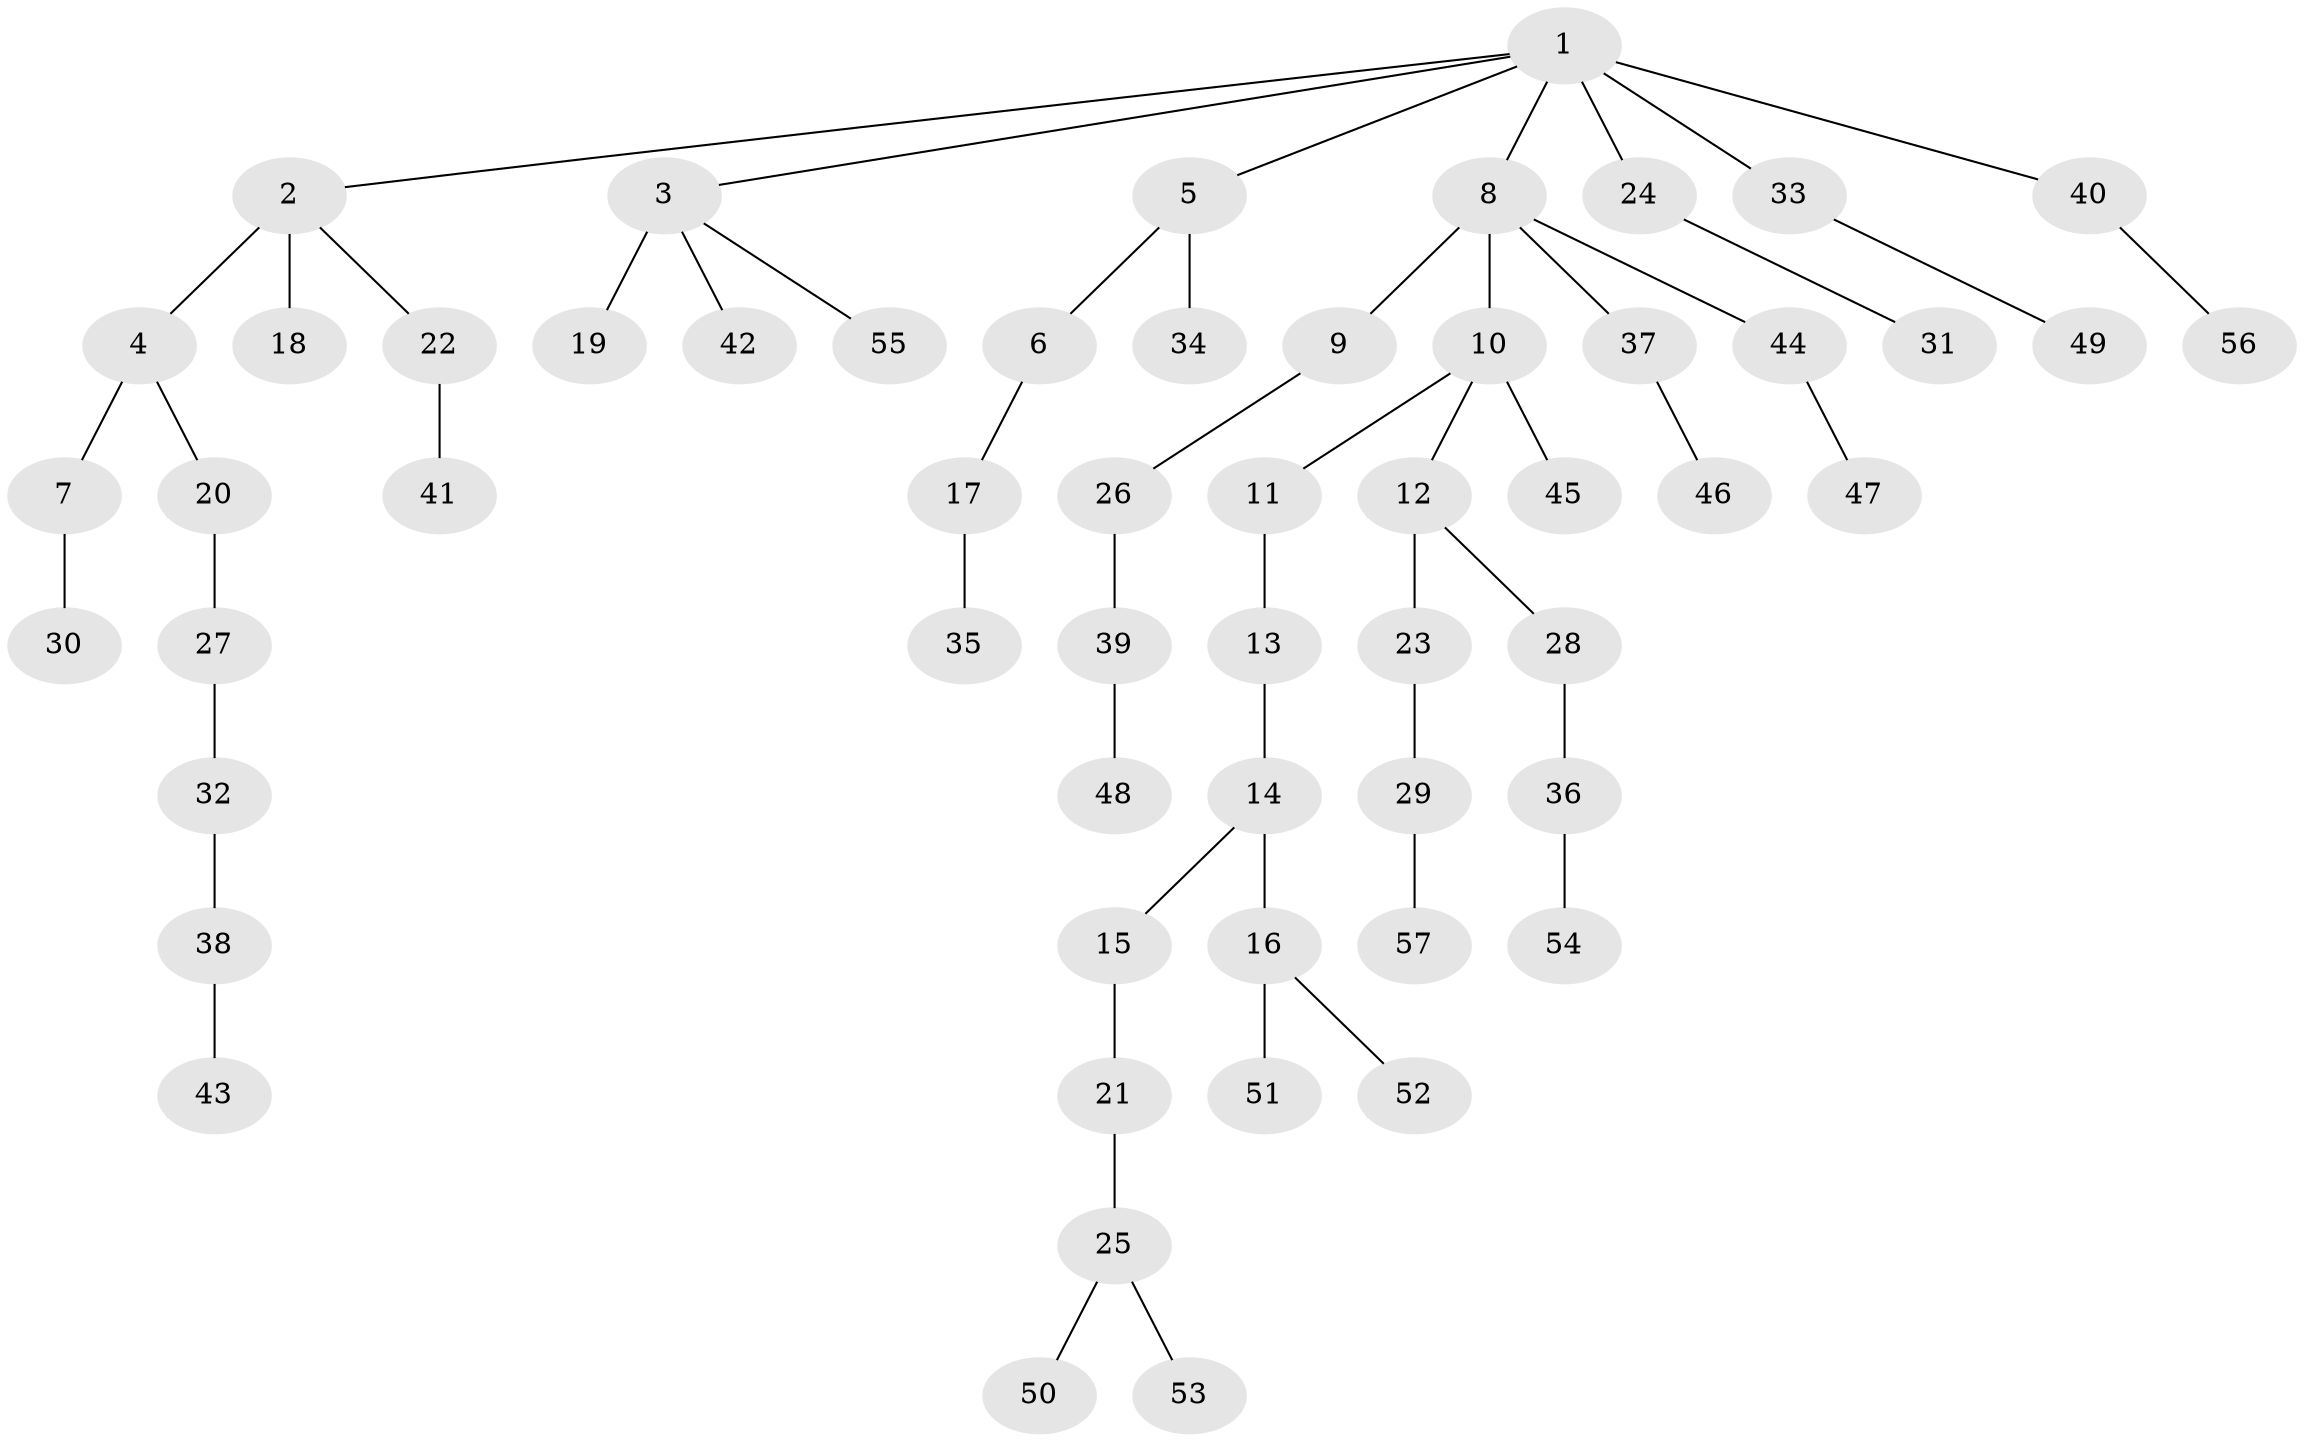 // original degree distribution, {9: 0.008928571428571428, 4: 0.07142857142857142, 7: 0.008928571428571428, 3: 0.16964285714285715, 2: 0.19642857142857142, 5: 0.026785714285714284, 1: 0.5178571428571429}
// Generated by graph-tools (version 1.1) at 2025/36/03/09/25 02:36:41]
// undirected, 57 vertices, 56 edges
graph export_dot {
graph [start="1"]
  node [color=gray90,style=filled];
  1;
  2;
  3;
  4;
  5;
  6;
  7;
  8;
  9;
  10;
  11;
  12;
  13;
  14;
  15;
  16;
  17;
  18;
  19;
  20;
  21;
  22;
  23;
  24;
  25;
  26;
  27;
  28;
  29;
  30;
  31;
  32;
  33;
  34;
  35;
  36;
  37;
  38;
  39;
  40;
  41;
  42;
  43;
  44;
  45;
  46;
  47;
  48;
  49;
  50;
  51;
  52;
  53;
  54;
  55;
  56;
  57;
  1 -- 2 [weight=1.0];
  1 -- 3 [weight=1.0];
  1 -- 5 [weight=1.0];
  1 -- 8 [weight=1.0];
  1 -- 24 [weight=1.0];
  1 -- 33 [weight=2.0];
  1 -- 40 [weight=1.0];
  2 -- 4 [weight=1.0];
  2 -- 18 [weight=2.0];
  2 -- 22 [weight=1.0];
  3 -- 19 [weight=3.0];
  3 -- 42 [weight=1.0];
  3 -- 55 [weight=1.0];
  4 -- 7 [weight=1.0];
  4 -- 20 [weight=1.0];
  5 -- 6 [weight=1.0];
  5 -- 34 [weight=1.0];
  6 -- 17 [weight=1.0];
  7 -- 30 [weight=1.0];
  8 -- 9 [weight=2.0];
  8 -- 10 [weight=1.0];
  8 -- 37 [weight=1.0];
  8 -- 44 [weight=1.0];
  9 -- 26 [weight=1.0];
  10 -- 11 [weight=1.0];
  10 -- 12 [weight=1.0];
  10 -- 45 [weight=1.0];
  11 -- 13 [weight=1.0];
  12 -- 23 [weight=1.0];
  12 -- 28 [weight=1.0];
  13 -- 14 [weight=1.0];
  14 -- 15 [weight=1.0];
  14 -- 16 [weight=1.0];
  15 -- 21 [weight=1.0];
  16 -- 51 [weight=1.0];
  16 -- 52 [weight=1.0];
  17 -- 35 [weight=1.0];
  20 -- 27 [weight=1.0];
  21 -- 25 [weight=1.0];
  22 -- 41 [weight=1.0];
  23 -- 29 [weight=1.0];
  24 -- 31 [weight=1.0];
  25 -- 50 [weight=1.0];
  25 -- 53 [weight=1.0];
  26 -- 39 [weight=1.0];
  27 -- 32 [weight=1.0];
  28 -- 36 [weight=1.0];
  29 -- 57 [weight=1.0];
  32 -- 38 [weight=1.0];
  33 -- 49 [weight=1.0];
  36 -- 54 [weight=1.0];
  37 -- 46 [weight=2.0];
  38 -- 43 [weight=1.0];
  39 -- 48 [weight=1.0];
  40 -- 56 [weight=1.0];
  44 -- 47 [weight=1.0];
}
